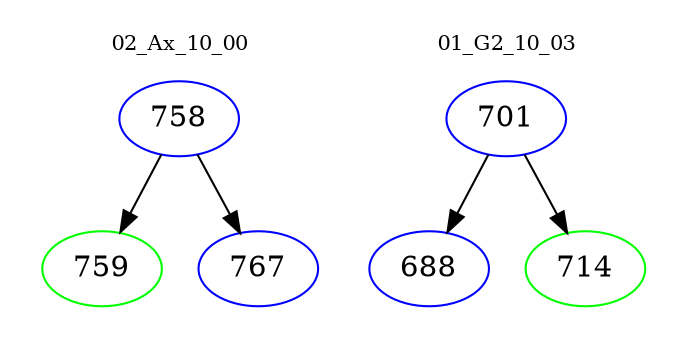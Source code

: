 digraph{
subgraph cluster_0 {
color = white
label = "02_Ax_10_00";
fontsize=10;
T0_758 [label="758", color="blue"]
T0_758 -> T0_759 [color="black"]
T0_759 [label="759", color="green"]
T0_758 -> T0_767 [color="black"]
T0_767 [label="767", color="blue"]
}
subgraph cluster_1 {
color = white
label = "01_G2_10_03";
fontsize=10;
T1_701 [label="701", color="blue"]
T1_701 -> T1_688 [color="black"]
T1_688 [label="688", color="blue"]
T1_701 -> T1_714 [color="black"]
T1_714 [label="714", color="green"]
}
}
